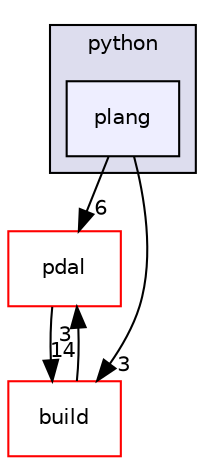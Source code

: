 digraph "pdal/plugins/python/plang" {
  compound=true
  node [ fontsize="10", fontname="Helvetica"];
  edge [ labelfontsize="10", labelfontname="Helvetica"];
  subgraph clusterdir_b70b6c0de9b6d71740dcbb8e92be8dd5 {
    graph [ bgcolor="#ddddee", pencolor="black", label="python" fontname="Helvetica", fontsize="10", URL="dir_b70b6c0de9b6d71740dcbb8e92be8dd5.html"]
  dir_33440c3653ad722e2d3e34650b6d639e [shape=box, label="plang", style="filled", fillcolor="#eeeeff", pencolor="black", URL="dir_33440c3653ad722e2d3e34650b6d639e.html"];
  }
  dir_37e2adedb6e706efcbfadb5213756005 [shape=box label="pdal" fillcolor="white" style="filled" color="red" URL="dir_37e2adedb6e706efcbfadb5213756005.html"];
  dir_58d97b97570bab8e4f5aca2d6cc8ee64 [shape=box label="build" fillcolor="white" style="filled" color="red" URL="dir_58d97b97570bab8e4f5aca2d6cc8ee64.html"];
  dir_37e2adedb6e706efcbfadb5213756005->dir_58d97b97570bab8e4f5aca2d6cc8ee64 [headlabel="14", labeldistance=1.5 headhref="dir_000050_000002.html"];
  dir_58d97b97570bab8e4f5aca2d6cc8ee64->dir_37e2adedb6e706efcbfadb5213756005 [headlabel="3", labeldistance=1.5 headhref="dir_000002_000050.html"];
  dir_33440c3653ad722e2d3e34650b6d639e->dir_37e2adedb6e706efcbfadb5213756005 [headlabel="6", labeldistance=1.5 headhref="dir_000073_000050.html"];
  dir_33440c3653ad722e2d3e34650b6d639e->dir_58d97b97570bab8e4f5aca2d6cc8ee64 [headlabel="3", labeldistance=1.5 headhref="dir_000073_000002.html"];
}
